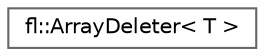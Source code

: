 digraph "Graphical Class Hierarchy"
{
 // LATEX_PDF_SIZE
  bgcolor="transparent";
  edge [fontname=Helvetica,fontsize=10,labelfontname=Helvetica,labelfontsize=10];
  node [fontname=Helvetica,fontsize=10,shape=box,height=0.2,width=0.4];
  rankdir="LR";
  Node0 [id="Node000000",label="fl::ArrayDeleter\< T \>",height=0.2,width=0.4,color="grey40", fillcolor="white", style="filled",URL="$df/db6/structfl_1_1_array_deleter.html",tooltip=" "];
}
